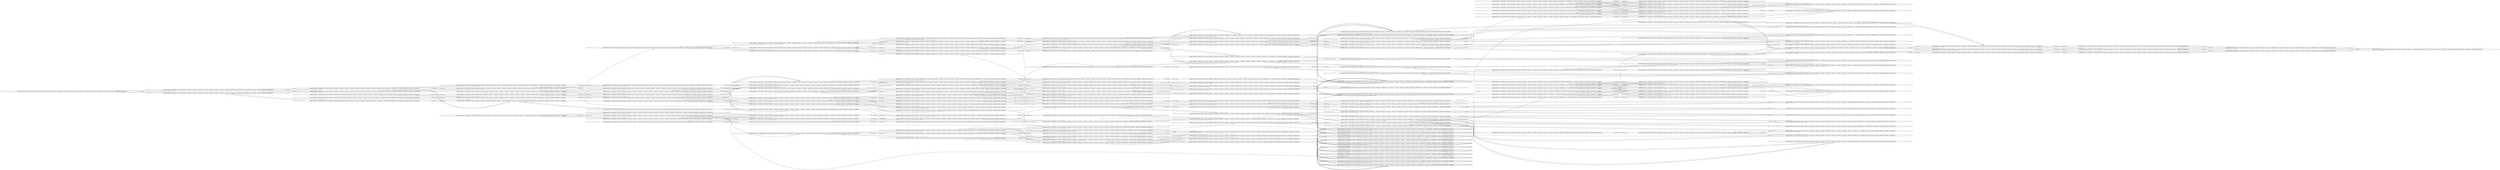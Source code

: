 digraph {
rankdir="LR"
s79[label="(instance index=67, state index=79, atoms={clear(pos2), clear(pos5), clear(pos10), clear(pos11), clear(pos0), clear(pos7), clear(pos14), clear(pos1), clear(pos13), clear(pos6), at(block01,pos9), at(block01,pos15), clear(pos8), clear(pos4), at(robot,pos3), clear(pos12)})"]
s52[label="(instance index=67, state index=52, atoms={clear(pos2), clear(pos5), clear(pos10), clear(pos11), clear(pos0), clear(pos14), clear(pos1), clear(pos13), clear(pos6), at(robot,pos7), at(block01,pos9), at(block01,pos15), clear(pos8), clear(pos4), clear(pos12), clear(pos3)})"]
s50[label="(instance index=67, state index=50, atoms={clear(pos5), clear(pos10), clear(pos11), clear(pos0), clear(pos7), clear(pos14), clear(pos1), clear(pos13), clear(pos6), at(block01,pos9), at(block01,pos15), at(robot,pos2), clear(pos8), clear(pos4), clear(pos12), clear(pos3)})"]
s82[label="(instance index=67, state index=82, atoms={clear(pos2), clear(pos5), clear(pos10), clear(pos0), clear(pos7), clear(pos14), clear(pos1), clear(pos13), at(robot,pos11), clear(pos6), at(block01,pos9), at(block01,pos15), clear(pos8), clear(pos4), clear(pos12), clear(pos3)})"]
s100[label="(instance index=67, state index=100, atoms={clear(pos2), at(block01,pos10), clear(pos5), clear(pos0), clear(pos7), clear(pos14), clear(pos1), clear(pos13), at(robot,pos11), clear(pos6), clear(pos9), at(block01,pos15), clear(pos8), clear(pos4), clear(pos12), clear(pos3)})"]
s28[label="(instance index=67, state index=28, atoms={clear(pos2), clear(pos5), clear(pos10), clear(pos11), clear(pos0), clear(pos7), clear(pos14), clear(pos1), clear(pos13), at(block01,pos9), at(block01,pos15), at(robot,pos6), clear(pos8), clear(pos4), clear(pos12), clear(pos3)})"]
s26[label="(instance index=67, state index=26, atoms={clear(pos2), clear(pos5), clear(pos10), clear(pos11), clear(pos0), clear(pos7), clear(pos14), clear(pos13), clear(pos6), at(block01,pos9), at(block01,pos15), at(robot,pos1), clear(pos8), clear(pos4), clear(pos12), clear(pos3)})"]
s98[label="(instance index=67, state index=98, atoms={clear(pos2), at(block01,pos10), clear(pos5), clear(pos11), clear(pos0), clear(pos7), clear(pos14), clear(pos1), clear(pos13), clear(pos6), clear(pos9), at(block01,pos15), clear(pos8), clear(pos4), at(robot,pos3), clear(pos12)})"]
s53[label="(instance index=67, state index=53, atoms={clear(pos2), clear(pos5), clear(pos11), clear(pos0), clear(pos7), clear(pos14), clear(pos1), clear(pos13), at(robot,pos10), clear(pos6), at(block01,pos9), at(block01,pos15), clear(pos8), clear(pos4), clear(pos12), clear(pos3)})"]
s47[label="(instance index=67, state index=47, atoms={clear(pos2), clear(pos10), clear(pos11), clear(pos0), clear(pos14), clear(pos1), clear(pos13), clear(pos6), at(robot,pos7), clear(pos9), at(block01,pos15), clear(pos8), clear(pos4), at(block01,pos5), clear(pos12), clear(pos3)})"]
s12[label="(instance index=67, state index=12, atoms={clear(pos2), clear(pos10), clear(pos11), clear(pos0), clear(pos7), clear(pos14), clear(pos1), clear(pos13), clear(pos6), at(block01,pos9), at(block01,pos15), clear(pos8), clear(pos4), clear(pos12), clear(pos3), at(robot,pos5)})"]
s49[label="(instance index=67, state index=49, atoms={clear(pos2), clear(pos5), clear(pos10), clear(pos11), clear(pos7), clear(pos14), clear(pos1), clear(pos13), clear(pos6), at(block01,pos9), at(block01,pos15), clear(pos8), clear(pos4), clear(pos12), at(robot,pos0), clear(pos3)})"]
s136[label="(instance index=67, state index=136, atoms={clear(pos2), at(block01,pos10), clear(pos5), clear(pos11), clear(pos7), clear(pos14), clear(pos1), clear(pos13), clear(pos6), clear(pos9), at(block01,pos15), clear(pos8), clear(pos4), clear(pos12), at(robot,pos0), clear(pos3)})"]
s66[label="(instance index=67, state index=66, atoms={clear(pos2), at(block01,pos10), clear(pos5), clear(pos11), clear(pos0), clear(pos14), clear(pos1), clear(pos13), clear(pos6), at(robot,pos7), clear(pos9), at(block01,pos15), clear(pos8), clear(pos4), clear(pos12), clear(pos3)})"]
s64[label="(instance index=67, state index=64, atoms={at(block01,pos10), clear(pos5), clear(pos11), clear(pos0), clear(pos7), clear(pos14), clear(pos1), clear(pos13), clear(pos6), clear(pos9), at(block01,pos15), at(robot,pos2), clear(pos8), clear(pos4), clear(pos12), clear(pos3)})"]
s31[label="(instance index=67, state index=31, atoms={clear(pos2), clear(pos10), clear(pos11), clear(pos0), clear(pos7), clear(pos1), clear(pos13), clear(pos6), clear(pos9), at(block01,pos15), clear(pos8), clear(pos4), at(block01,pos5), clear(pos12), at(robot,pos14), clear(pos3)})"]
s30[label="(instance index=67, state index=30, atoms={clear(pos2), clear(pos10), clear(pos0), clear(pos7), clear(pos14), clear(pos1), clear(pos13), at(robot,pos11), clear(pos6), clear(pos9), at(block01,pos15), clear(pos8), clear(pos4), at(block01,pos5), clear(pos12), clear(pos3)})"]
s25[label="(instance index=67, state index=25, atoms={clear(pos2), clear(pos10), clear(pos11), clear(pos0), clear(pos7), clear(pos14), clear(pos1), clear(pos13), clear(pos9), at(block01,pos15), at(robot,pos6), clear(pos8), clear(pos4), at(block01,pos5), clear(pos12), clear(pos3)})"]
s83[label="(instance index=67, state index=83, atoms={clear(pos2), clear(pos5), clear(pos10), clear(pos11), clear(pos0), clear(pos7), clear(pos1), clear(pos13), clear(pos6), at(block01,pos9), at(block01,pos15), clear(pos8), clear(pos4), clear(pos12), at(robot,pos14), clear(pos3)})"]
s24[label="(instance index=67, state index=24, atoms={clear(pos2), clear(pos10), clear(pos11), clear(pos0), clear(pos7), clear(pos14), clear(pos1), clear(pos13), clear(pos6), clear(pos9), at(block01,pos15), clear(pos8), clear(pos4), at(robot,pos3), at(block01,pos5), clear(pos12)})"]
s99[label="(instance index=67, state index=99, atoms={clear(pos2), at(block01,pos10), clear(pos5), clear(pos11), clear(pos0), clear(pos7), clear(pos14), clear(pos1), clear(pos13), clear(pos6), clear(pos9), at(robot,pos4), at(block01,pos15), clear(pos8), clear(pos12), clear(pos3)})"]
s80[label="(instance index=67, state index=80, atoms={clear(pos2), clear(pos5), clear(pos10), clear(pos11), clear(pos0), clear(pos7), clear(pos14), clear(pos1), clear(pos13), clear(pos6), at(block01,pos9), at(block01,pos15), at(robot,pos12), clear(pos8), clear(pos4), clear(pos3)})"]
s27[label="(instance index=67, state index=27, atoms={clear(pos2), clear(pos5), clear(pos10), clear(pos11), clear(pos0), clear(pos7), clear(pos14), clear(pos1), clear(pos13), clear(pos6), at(block01,pos9), at(robot,pos4), at(block01,pos15), clear(pos8), clear(pos12), clear(pos3)})"]
s97[label="(instance index=67, state index=97, atoms={clear(pos2), at(block01,pos10), clear(pos5), clear(pos11), clear(pos0), clear(pos7), clear(pos14), clear(pos13), clear(pos6), clear(pos9), at(block01,pos15), at(robot,pos1), clear(pos8), clear(pos4), clear(pos12), clear(pos3)})"]
s36[label="(instance index=67, state index=36, atoms={clear(pos2), at(block01,pos10), clear(pos5), clear(pos11), clear(pos0), clear(pos7), clear(pos14), clear(pos1), clear(pos13), clear(pos9), at(block01,pos15), at(robot,pos6), clear(pos8), clear(pos4), clear(pos12), clear(pos3)})"]
s84[label="(instance index=67, state index=84, atoms={clear(pos2), clear(pos5), clear(pos10), clear(pos11), clear(pos0), clear(pos7), clear(pos14), clear(pos1), clear(pos13), clear(pos6), at(block01,pos15), clear(pos4), at(robot,pos9), clear(pos12), at(block01,pos8), clear(pos3)})"]
s29[label="(instance index=67, state index=29, atoms={clear(pos2), clear(pos5), clear(pos10), at(block01,pos13), clear(pos11), clear(pos0), clear(pos7), clear(pos14), clear(pos1), clear(pos6), at(block01,pos15), clear(pos8), clear(pos4), at(robot,pos9), clear(pos12), clear(pos3)})"]
s14[label="(instance index=67, state index=14, atoms={clear(pos2), clear(pos10), clear(pos11), clear(pos0), clear(pos7), clear(pos14), clear(pos1), clear(pos6), clear(pos9), at(robot,pos13), at(block01,pos15), clear(pos8), clear(pos4), at(block01,pos5), clear(pos12), clear(pos3)})"]
s65[label="(instance index=67, state index=65, atoms={clear(pos2), at(block01,pos10), clear(pos11), clear(pos0), clear(pos7), clear(pos14), clear(pos1), clear(pos13), clear(pos6), clear(pos9), at(block01,pos15), clear(pos8), clear(pos4), clear(pos12), clear(pos3), at(robot,pos5)})"]
s121[label="(instance index=67, state index=121, atoms={clear(pos2), at(block01,pos10), clear(pos5), clear(pos11), clear(pos0), clear(pos7), clear(pos14), clear(pos1), clear(pos13), clear(pos6), clear(pos9), at(block01,pos15), at(robot,pos8), clear(pos4), clear(pos12), clear(pos3)})"]
s120[label="(instance index=67, state index=120, atoms={clear(pos2), clear(pos5), clear(pos10), clear(pos11), clear(pos0), clear(pos7), clear(pos14), clear(pos1), clear(pos6), at(block01,pos9), at(robot,pos13), at(block01,pos15), clear(pos8), clear(pos4), clear(pos12), clear(pos3)})"]
s51[label="(instance index=67, state index=51, atoms={clear(pos2), clear(pos5), clear(pos10), clear(pos11), clear(pos0), clear(pos7), clear(pos14), clear(pos1), clear(pos13), clear(pos6), at(block01,pos9), at(block01,pos15), at(robot,pos8), clear(pos4), clear(pos12), clear(pos3)})"]
s11[label="(instance index=67, state index=11, atoms={clear(pos10), clear(pos11), clear(pos0), clear(pos7), clear(pos14), clear(pos1), clear(pos13), clear(pos6), clear(pos9), at(block01,pos15), at(robot,pos2), clear(pos8), clear(pos4), at(block01,pos5), clear(pos12), clear(pos3)})"]
s13[label="(instance index=67, state index=13, atoms={clear(pos2), clear(pos11), clear(pos0), clear(pos7), clear(pos14), clear(pos1), clear(pos13), at(robot,pos10), clear(pos6), clear(pos9), at(block01,pos15), clear(pos8), clear(pos4), at(block01,pos5), clear(pos12), clear(pos3)})"]
s48[label="(instance index=67, state index=48, atoms={clear(pos2), clear(pos10), clear(pos11), clear(pos0), clear(pos7), clear(pos14), clear(pos1), clear(pos13), clear(pos6), clear(pos9), at(block01,pos15), at(block01,pos4), clear(pos8), clear(pos12), clear(pos3), at(robot,pos5)})"]
s67[label="(instance index=67, state index=67, atoms={clear(pos2), clear(pos5), clear(pos11), clear(pos0), at(block01,pos14), clear(pos7), clear(pos1), clear(pos13), at(robot,pos10), clear(pos6), clear(pos9), at(block01,pos15), clear(pos8), clear(pos4), clear(pos12), clear(pos3)})"]
s126[label="(instance index=67, state index=126, atoms={clear(pos2), clear(pos5), clear(pos10), clear(pos11), clear(pos0), clear(pos7), clear(pos14), clear(pos1), clear(pos6), clear(pos9), at(robot,pos13), at(block01,pos15), clear(pos4), clear(pos12), at(block01,pos8), clear(pos3)})"]
s125[label="(instance index=67, state index=125, atoms={clear(pos2), clear(pos5), clear(pos11), clear(pos0), clear(pos7), clear(pos14), clear(pos1), clear(pos13), at(robot,pos10), clear(pos6), clear(pos9), at(block01,pos15), clear(pos4), clear(pos12), at(block01,pos8), clear(pos3)})"]
s124[label="(instance index=67, state index=124, atoms={clear(pos2), clear(pos10), clear(pos11), clear(pos0), clear(pos7), clear(pos14), clear(pos1), clear(pos13), clear(pos6), clear(pos9), at(block01,pos15), clear(pos4), clear(pos12), at(block01,pos8), clear(pos3), at(robot,pos5)})"]
s55[label="(instance index=67, state index=55, atoms={clear(pos2), clear(pos5), clear(pos10), at(block01,pos13), clear(pos11), clear(pos0), clear(pos7), clear(pos14), clear(pos1), clear(pos6), clear(pos9), at(block01,pos15), at(robot,pos8), clear(pos4), clear(pos12), clear(pos3)})"]
s54[label="(instance index=67, state index=54, atoms={clear(pos2), clear(pos10), at(block01,pos13), clear(pos11), clear(pos0), clear(pos7), clear(pos14), clear(pos1), clear(pos6), clear(pos9), at(block01,pos15), clear(pos8), clear(pos4), clear(pos12), clear(pos3), at(robot,pos5)})"]
s56[label="(instance index=67, state index=56, atoms={clear(pos2), clear(pos5), at(block01,pos13), clear(pos11), clear(pos0), clear(pos7), clear(pos14), clear(pos1), at(robot,pos10), clear(pos6), clear(pos9), at(block01,pos15), clear(pos8), clear(pos4), clear(pos12), clear(pos3)})"]
s153[label="(instance index=67, state index=153, atoms={clear(pos2), at(block01,pos10), clear(pos5), clear(pos11), clear(pos0), clear(pos7), clear(pos14), clear(pos1), clear(pos13), clear(pos6), clear(pos9), at(block01,pos15), at(robot,pos12), clear(pos8), clear(pos4), clear(pos3)})"]
s6[label="(instance index=67, state index=6, atoms={clear(pos2), clear(pos10), clear(pos11), clear(pos0), clear(pos7), clear(pos14), clear(pos1), clear(pos13), clear(pos6), clear(pos9), at(block01,pos15), at(robot,pos12), clear(pos8), clear(pos4), at(block01,pos5), clear(pos3)})"]
s5[label="(instance index=67, state index=5, atoms={clear(pos2), clear(pos10), clear(pos11), clear(pos0), clear(pos7), clear(pos14), clear(pos1), clear(pos13), clear(pos6), at(block01,pos15), clear(pos8), clear(pos4), at(block01,pos5), at(robot,pos9), clear(pos12), clear(pos3)})"]
s81[label="(instance index=67, state index=81, atoms={clear(pos2), at(block01,pos10), clear(pos5), clear(pos11), clear(pos0), clear(pos7), clear(pos14), clear(pos1), clear(pos13), clear(pos6), at(block01,pos15), clear(pos8), clear(pos4), at(robot,pos9), clear(pos12), clear(pos3)})"]
s4[label="(instance index=67, state index=4, atoms={clear(pos2), clear(pos10), clear(pos11), clear(pos0), clear(pos7), clear(pos14), clear(pos13), clear(pos6), clear(pos9), at(block01,pos15), at(robot,pos1), clear(pos8), clear(pos4), at(block01,pos5), clear(pos12), clear(pos3)})"]
s78[label="(instance index=67, state index=78, atoms={clear(pos2), clear(pos5), clear(pos10), clear(pos11), clear(pos0), clear(pos7), clear(pos14), clear(pos1), clear(pos13), clear(pos6), at(block01,pos15), at(block01,pos4), clear(pos8), at(robot,pos9), clear(pos12), clear(pos3)})"]
s77[label="(instance index=67, state index=77, atoms={clear(pos2), clear(pos5), clear(pos10), clear(pos11), clear(pos0), clear(pos7), clear(pos14), clear(pos1), clear(pos13), clear(pos9), at(block01,pos15), at(robot,pos6), at(block01,pos4), clear(pos8), clear(pos12), clear(pos3)})"]
s76[label="(instance index=67, state index=76, atoms={clear(pos2), clear(pos5), clear(pos10), clear(pos11), clear(pos0), clear(pos7), clear(pos14), clear(pos13), clear(pos6), clear(pos9), at(block01,pos15), at(robot,pos1), at(block01,pos4), clear(pos8), clear(pos12), clear(pos3)})"]
s103[label="(instance index=67, state index=103, atoms={clear(pos2), clear(pos5), clear(pos10), clear(pos0), at(block01,pos14), clear(pos7), clear(pos1), clear(pos13), at(robot,pos11), clear(pos6), clear(pos9), at(block01,pos15), clear(pos8), clear(pos4), clear(pos12), clear(pos3)})"]
s102[label="(instance index=67, state index=102, atoms={clear(pos2), clear(pos5), clear(pos10), clear(pos11), clear(pos0), at(block01,pos14), clear(pos7), clear(pos1), clear(pos13), clear(pos6), at(block01,pos15), clear(pos8), clear(pos4), at(robot,pos9), clear(pos12), clear(pos3)})"]
s101[label="(instance index=67, state index=101, atoms={clear(pos2), clear(pos5), clear(pos10), clear(pos11), clear(pos0), at(block01,pos14), clear(pos7), clear(pos1), clear(pos13), clear(pos9), at(block01,pos15), at(robot,pos6), clear(pos8), clear(pos4), clear(pos12), clear(pos3)})"]
s161[label="(instance index=67, state index=161, atoms={clear(pos2), clear(pos5), clear(pos10), clear(pos11), clear(pos0), clear(pos7), clear(pos14), clear(pos1), clear(pos13), clear(pos6), clear(pos9), at(block01,pos15), at(robot,pos12), clear(pos4), at(block01,pos8), clear(pos3)})"]
s160[label="(instance index=67, state index=160, atoms={clear(pos2), clear(pos5), clear(pos10), clear(pos11), clear(pos0), clear(pos7), clear(pos1), clear(pos13), clear(pos6), clear(pos9), at(block01,pos15), clear(pos4), clear(pos12), at(robot,pos14), at(block01,pos8), clear(pos3)})"]
s158[label="(instance index=67, state index=158, atoms={clear(pos2), clear(pos5), clear(pos10), clear(pos11), clear(pos0), clear(pos7), clear(pos14), clear(pos1), clear(pos13), clear(pos9), at(block01,pos15), at(robot,pos6), clear(pos4), clear(pos12), at(block01,pos8), clear(pos3)})"]
s159[label="(instance index=67, state index=159, atoms={clear(pos2), clear(pos5), clear(pos10), clear(pos0), clear(pos7), clear(pos14), clear(pos1), clear(pos13), at(robot,pos11), clear(pos6), clear(pos9), at(block01,pos15), clear(pos4), clear(pos12), at(block01,pos8), clear(pos3)})"]
s157[label="(instance index=67, state index=157, atoms={clear(pos2), clear(pos5), clear(pos10), clear(pos11), clear(pos0), clear(pos7), clear(pos14), clear(pos13), clear(pos6), clear(pos9), at(block01,pos15), at(robot,pos1), clear(pos4), clear(pos12), at(block01,pos8), clear(pos3)})"]
s147[label="(instance index=67, state index=147, atoms={clear(pos2), clear(pos5), clear(pos10), clear(pos11), clear(pos0), clear(pos7), clear(pos14), clear(pos1), clear(pos13), clear(pos6), clear(pos9), at(robot,pos4), at(block01,pos15), clear(pos12), at(block01,pos8), clear(pos3)})"]
s86[label="(instance index=67, state index=86, atoms={clear(pos2), clear(pos5), clear(pos10), at(block01,pos13), clear(pos11), clear(pos0), clear(pos7), clear(pos14), clear(pos1), clear(pos6), clear(pos9), at(robot,pos4), at(block01,pos15), clear(pos8), clear(pos12), clear(pos3)})"]
s88[label="(instance index=67, state index=88, atoms={clear(pos2), clear(pos5), clear(pos10), at(block01,pos13), clear(pos11), clear(pos0), clear(pos7), clear(pos14), clear(pos1), clear(pos6), clear(pos9), at(block01,pos15), at(robot,pos12), clear(pos8), clear(pos4), clear(pos3)})"]
s87[label="(instance index=67, state index=87, atoms={clear(pos2), clear(pos5), clear(pos10), at(block01,pos13), clear(pos11), clear(pos0), clear(pos7), clear(pos14), clear(pos1), clear(pos9), at(block01,pos15), at(robot,pos6), clear(pos8), clear(pos4), clear(pos12), clear(pos3)})"]
s85[label="(instance index=67, state index=85, atoms={clear(pos2), clear(pos5), clear(pos10), at(block01,pos13), clear(pos11), clear(pos0), clear(pos7), clear(pos14), clear(pos6), clear(pos9), at(block01,pos15), at(robot,pos1), clear(pos8), clear(pos4), clear(pos12), clear(pos3)})"]
s90[label="(instance index=67, state index=90, atoms={clear(pos2), clear(pos5), clear(pos10), at(block01,pos13), clear(pos11), clear(pos0), clear(pos7), clear(pos1), clear(pos6), clear(pos9), at(block01,pos15), clear(pos8), clear(pos4), clear(pos12), at(robot,pos14), clear(pos3)})"]
s89[label="(instance index=67, state index=89, atoms={clear(pos2), clear(pos5), clear(pos10), at(block01,pos13), clear(pos0), clear(pos7), clear(pos14), clear(pos1), at(robot,pos11), clear(pos6), clear(pos9), at(block01,pos15), clear(pos8), clear(pos4), clear(pos12), clear(pos3)})"]
s1[label="(instance index=67, state index=1, atoms={clear(pos2), clear(pos10), clear(pos11), clear(pos7), clear(pos14), clear(pos1), clear(pos13), clear(pos6), clear(pos9), at(block01,pos15), clear(pos8), clear(pos4), at(block01,pos5), clear(pos12), at(robot,pos0), clear(pos3)})"]
s2[label="(instance index=67, state index=2, atoms={clear(pos2), clear(pos10), clear(pos11), clear(pos0), clear(pos7), clear(pos14), clear(pos1), clear(pos13), clear(pos6), clear(pos9), at(block01,pos15), at(robot,pos8), clear(pos4), at(block01,pos5), clear(pos12), clear(pos3)})"]
s122[label="(instance index=67, state index=122, atoms={clear(pos2), at(block01,pos10), clear(pos5), clear(pos11), clear(pos0), clear(pos7), clear(pos14), clear(pos1), clear(pos6), clear(pos9), at(robot,pos13), at(block01,pos15), clear(pos8), clear(pos4), clear(pos12), clear(pos3)})"]
s15[label="(instance index=67, state index=15, atoms={clear(pos2), clear(pos10), clear(pos11), clear(pos0), clear(pos7), clear(pos14), clear(pos13), clear(pos6), clear(pos9), at(block01,pos15), clear(pos8), clear(pos4), at(block01,pos1), clear(pos12), clear(pos3), at(robot,pos5)})"]
s123[label="(instance index=67, state index=123, atoms={clear(pos2), clear(pos5), clear(pos0), clear(pos7), clear(pos14), clear(pos1), clear(pos13), at(block01,pos11), at(robot,pos10), clear(pos6), clear(pos9), at(block01,pos15), clear(pos8), clear(pos4), clear(pos12), clear(pos3)})"]
s119[label="(instance index=67, state index=119, atoms={clear(pos2), clear(pos5), clear(pos10), clear(pos11), clear(pos0), clear(pos7), clear(pos14), clear(pos1), clear(pos6), clear(pos9), at(robot,pos13), at(block01,pos15), at(block01,pos4), clear(pos8), clear(pos12), clear(pos3)})"]
s117[label="(instance index=67, state index=117, atoms={clear(pos2), clear(pos5), clear(pos11), clear(pos0), clear(pos7), clear(pos14), clear(pos1), clear(pos13), at(robot,pos10), clear(pos6), clear(pos9), at(block01,pos15), at(block01,pos4), clear(pos8), clear(pos12), clear(pos3)})"]
s118[label="(instance index=67, state index=118, atoms={clear(pos2), clear(pos5), clear(pos10), clear(pos11), clear(pos0), clear(pos7), clear(pos14), clear(pos1), clear(pos13), clear(pos6), clear(pos9), at(block01,pos15), at(robot,pos8), at(block01,pos4), clear(pos12), clear(pos3)})"]
s116[label="(instance index=67, state index=116, atoms={clear(pos2), clear(pos5), clear(pos10), clear(pos11), clear(pos0), clear(pos14), clear(pos1), clear(pos13), clear(pos6), at(robot,pos7), clear(pos9), at(block01,pos15), at(block01,pos4), clear(pos8), clear(pos12), clear(pos3)})"]
s115[label="(instance index=67, state index=115, atoms={clear(pos5), clear(pos10), clear(pos11), clear(pos0), clear(pos7), clear(pos14), clear(pos1), clear(pos13), clear(pos6), clear(pos9), at(block01,pos15), at(robot,pos2), at(block01,pos4), clear(pos8), clear(pos12), clear(pos3)})"]
s114[label="(instance index=67, state index=114, atoms={clear(pos2), clear(pos5), clear(pos10), clear(pos11), clear(pos7), clear(pos14), clear(pos1), clear(pos13), clear(pos6), clear(pos9), at(block01,pos15), at(block01,pos4), clear(pos8), clear(pos12), at(robot,pos0), clear(pos3)})"]
s139[label="(instance index=67, state index=139, atoms={clear(pos2), clear(pos5), clear(pos10), clear(pos11), clear(pos0), at(block01,pos14), clear(pos1), clear(pos13), clear(pos6), at(robot,pos7), clear(pos9), at(block01,pos15), clear(pos8), clear(pos4), clear(pos12), clear(pos3)})"]
s130[label="(instance index=67, state index=130, atoms={clear(pos2), clear(pos5), clear(pos10), clear(pos11), clear(pos0), at(block01,pos14), clear(pos7), clear(pos1), clear(pos6), clear(pos9), at(robot,pos13), at(block01,pos15), clear(pos8), clear(pos4), clear(pos12), clear(pos3)})"]
s140[label="(instance index=67, state index=140, atoms={clear(pos2), clear(pos5), clear(pos10), clear(pos11), clear(pos0), at(block01,pos14), clear(pos7), clear(pos1), clear(pos13), clear(pos6), clear(pos9), at(block01,pos15), at(robot,pos8), clear(pos4), clear(pos12), clear(pos3)})"]
s138[label="(instance index=67, state index=138, atoms={clear(pos2), clear(pos10), clear(pos11), clear(pos0), at(block01,pos14), clear(pos7), clear(pos1), clear(pos13), clear(pos6), clear(pos9), at(block01,pos15), clear(pos8), clear(pos4), clear(pos12), clear(pos3), at(robot,pos5)})"]
s137[label="(instance index=67, state index=137, atoms={clear(pos5), clear(pos10), clear(pos11), clear(pos0), at(block01,pos14), clear(pos7), clear(pos1), clear(pos13), clear(pos6), clear(pos9), at(block01,pos15), at(robot,pos2), clear(pos8), clear(pos4), clear(pos12), clear(pos3)})"]
s185[label="(instance index=67, state index=185, atoms={clear(pos2), clear(pos5), clear(pos10), clear(pos11), clear(pos0), clear(pos14), clear(pos1), clear(pos13), clear(pos6), at(robot,pos7), clear(pos9), at(block01,pos15), clear(pos4), clear(pos12), at(block01,pos8), clear(pos3)})"]
s184[label="(instance index=67, state index=184, atoms={clear(pos5), clear(pos10), clear(pos11), clear(pos0), clear(pos7), clear(pos14), clear(pos1), clear(pos13), clear(pos6), clear(pos9), at(block01,pos15), at(robot,pos2), clear(pos4), clear(pos12), at(block01,pos8), clear(pos3)})"]
s179[label="(instance index=67, state index=179, atoms={clear(pos2), clear(pos5), clear(pos10), clear(pos11), clear(pos7), clear(pos14), clear(pos1), clear(pos13), clear(pos6), clear(pos9), at(block01,pos15), clear(pos4), clear(pos12), at(block01,pos8), at(robot,pos0), clear(pos3)})"]
s180[label="(instance index=67, state index=180, atoms={clear(pos2), clear(pos5), clear(pos10), clear(pos11), clear(pos0), clear(pos7), clear(pos14), clear(pos1), clear(pos13), clear(pos6), clear(pos9), at(block01,pos15), at(robot,pos8), at(block01,pos12), clear(pos4), clear(pos3)})"]
s127[label="(instance index=67, state index=127, atoms={clear(pos2), clear(pos5), clear(pos10), at(block01,pos13), clear(pos11), clear(pos7), clear(pos14), clear(pos1), clear(pos6), clear(pos9), at(block01,pos15), clear(pos8), clear(pos4), clear(pos12), at(robot,pos0), clear(pos3)})"]
s129[label="(instance index=67, state index=129, atoms={clear(pos2), clear(pos5), clear(pos10), at(block01,pos13), clear(pos11), clear(pos0), clear(pos14), clear(pos1), clear(pos6), at(robot,pos7), clear(pos9), at(block01,pos15), clear(pos8), clear(pos4), clear(pos12), clear(pos3)})"]
s128[label="(instance index=67, state index=128, atoms={clear(pos5), clear(pos10), at(block01,pos13), clear(pos11), clear(pos0), clear(pos7), clear(pos14), clear(pos1), clear(pos6), clear(pos9), at(block01,pos15), at(robot,pos2), clear(pos8), clear(pos4), clear(pos12), clear(pos3)})"]
s131[label="(instance index=67, state index=131, atoms={clear(pos2), clear(pos5), clear(pos10), clear(pos11), clear(pos0), clear(pos7), clear(pos14), clear(pos1), clear(pos6), clear(pos9), at(robot,pos13), at(block01,pos15), at(block01,pos12), clear(pos8), clear(pos4), clear(pos3)})"]
s154[label="(instance index=67, state index=154, atoms={clear(pos2), at(block01,pos10), clear(pos5), clear(pos11), clear(pos0), clear(pos7), clear(pos1), clear(pos13), clear(pos6), clear(pos9), at(block01,pos15), clear(pos8), clear(pos4), clear(pos12), at(robot,pos14), clear(pos3)})"]
s0[label="(instance index=67, state index=0, atoms={clear(pos2), clear(pos10), clear(pos11), clear(pos0), clear(pos7), clear(pos14), clear(pos1), clear(pos13), clear(pos6), clear(pos9), at(robot,pos4), at(block01,pos15), clear(pos8), at(block01,pos5), clear(pos12), clear(pos3)})"]
s34[label="(instance index=67, state index=34, atoms={clear(pos2), clear(pos5), clear(pos10), clear(pos11), clear(pos0), clear(pos7), clear(pos14), clear(pos13), clear(pos6), at(block01,pos15), clear(pos8), clear(pos4), at(block01,pos1), at(robot,pos9), clear(pos12), clear(pos3)})"]
s33[label="(instance index=67, state index=33, atoms={clear(pos2), clear(pos5), clear(pos10), clear(pos11), clear(pos0), clear(pos7), clear(pos14), clear(pos13), clear(pos9), at(block01,pos15), at(robot,pos6), clear(pos8), clear(pos4), at(block01,pos1), clear(pos12), clear(pos3)})"]
s32[label="(instance index=67, state index=32, atoms={clear(pos2), clear(pos5), clear(pos10), clear(pos11), clear(pos0), clear(pos7), clear(pos14), clear(pos13), clear(pos6), clear(pos9), at(robot,pos4), at(block01,pos15), clear(pos8), at(block01,pos1), clear(pos12), clear(pos3)})"]
s156[label="(instance index=67, state index=156, atoms={clear(pos2), clear(pos5), clear(pos10), clear(pos0), clear(pos7), clear(pos1), clear(pos13), at(block01,pos11), clear(pos6), clear(pos9), at(block01,pos15), clear(pos8), clear(pos4), clear(pos12), at(robot,pos14), clear(pos3)})"]
s110[label="(instance index=67, state index=110, atoms={clear(pos2), clear(pos5), clear(pos10), clear(pos0), clear(pos7), clear(pos14), clear(pos1), clear(pos13), at(block01,pos11), clear(pos9), at(block01,pos15), at(robot,pos6), clear(pos8), clear(pos4), clear(pos12), clear(pos3)})"]
s155[label="(instance index=67, state index=155, atoms={clear(pos2), clear(pos5), clear(pos10), clear(pos0), clear(pos7), clear(pos14), clear(pos1), clear(pos13), at(block01,pos11), clear(pos6), at(block01,pos15), clear(pos8), clear(pos4), at(robot,pos9), clear(pos12), clear(pos3)})"]
s151[label="(instance index=67, state index=151, atoms={clear(pos2), clear(pos5), clear(pos10), clear(pos11), clear(pos0), clear(pos7), clear(pos14), clear(pos1), clear(pos13), clear(pos6), clear(pos9), at(block01,pos15), at(robot,pos12), at(block01,pos4), clear(pos8), clear(pos3)})"]
s150[label="(instance index=67, state index=150, atoms={clear(pos2), clear(pos5), clear(pos10), clear(pos11), clear(pos0), clear(pos7), clear(pos1), clear(pos13), clear(pos6), clear(pos9), at(block01,pos15), at(block01,pos4), clear(pos8), clear(pos12), at(robot,pos14), clear(pos3)})"]
s149[label="(instance index=67, state index=149, atoms={clear(pos2), clear(pos5), clear(pos10), clear(pos0), clear(pos7), clear(pos14), clear(pos1), clear(pos13), at(robot,pos11), clear(pos6), clear(pos9), at(block01,pos15), at(block01,pos4), clear(pos8), clear(pos12), clear(pos3)})"]
s152[label="(instance index=67, state index=152, atoms={clear(pos2), clear(pos5), clear(pos10), clear(pos11), clear(pos7), clear(pos14), clear(pos1), clear(pos13), clear(pos6), clear(pos9), at(robot,pos4), at(block01,pos15), at(block01,pos0), clear(pos8), clear(pos12), clear(pos3)})"]
s148[label="(instance index=67, state index=148, atoms={clear(pos2), clear(pos5), clear(pos10), clear(pos11), clear(pos0), clear(pos7), clear(pos14), clear(pos1), clear(pos13), clear(pos6), clear(pos9), at(block01,pos15), at(block01,pos4), clear(pos8), at(robot,pos3), clear(pos12)})"]
s171[label="(instance index=67, state index=171, atoms={clear(pos2), clear(pos5), clear(pos10), clear(pos11), clear(pos0), at(block01,pos14), clear(pos7), clear(pos1), clear(pos13), clear(pos6), clear(pos9), at(block01,pos15), clear(pos8), clear(pos4), at(robot,pos3), clear(pos12)})"]
s163[label="(instance index=67, state index=163, atoms={clear(pos2), clear(pos5), clear(pos10), clear(pos11), clear(pos0), at(block01,pos14), clear(pos7), clear(pos1), clear(pos13), clear(pos6), clear(pos9), at(block01,pos15), at(robot,pos12), clear(pos8), clear(pos4), clear(pos3)})"]
s172[label="(instance index=67, state index=172, atoms={clear(pos2), clear(pos5), clear(pos10), clear(pos11), clear(pos0), at(block01,pos14), clear(pos7), clear(pos1), clear(pos13), clear(pos6), clear(pos9), at(robot,pos4), at(block01,pos15), clear(pos8), clear(pos12), clear(pos3)})"]
s170[label="(instance index=67, state index=170, atoms={clear(pos2), clear(pos5), clear(pos10), clear(pos11), clear(pos0), at(block01,pos14), clear(pos7), clear(pos13), clear(pos6), clear(pos9), at(block01,pos15), at(robot,pos1), clear(pos8), clear(pos4), clear(pos12), clear(pos3)})"]
s199[label="(instance index=67, state index=199, atoms={clear(pos2), clear(pos5), clear(pos10), clear(pos11), clear(pos0), clear(pos7), clear(pos14), clear(pos1), clear(pos13), clear(pos6), clear(pos9), at(block01,pos15), clear(pos4), at(robot,pos3), clear(pos12), at(block01,pos8)})"]
s196[label="(instance index=67, state index=196, atoms={clear(pos2), clear(pos5), clear(pos10), clear(pos11), clear(pos0), clear(pos7), clear(pos14), clear(pos1), clear(pos13), clear(pos6), clear(pos9), at(robot,pos4), at(block01,pos15), at(block01,pos12), clear(pos8), clear(pos3)})"]
s164[label="(instance index=67, state index=164, atoms={clear(pos2), clear(pos5), clear(pos10), clear(pos11), clear(pos0), clear(pos7), clear(pos14), clear(pos1), clear(pos13), clear(pos6), at(block01,pos15), at(block01,pos12), clear(pos8), clear(pos4), at(robot,pos9), clear(pos3)})"]
s162[label="(instance index=67, state index=162, atoms={clear(pos2), clear(pos5), clear(pos10), at(block01,pos13), clear(pos11), clear(pos0), clear(pos7), clear(pos14), clear(pos1), clear(pos6), clear(pos9), at(block01,pos15), clear(pos8), clear(pos4), at(robot,pos3), clear(pos12)})"]
s165[label="(instance index=67, state index=165, atoms={clear(pos2), clear(pos5), clear(pos10), clear(pos11), clear(pos0), clear(pos7), clear(pos1), clear(pos13), clear(pos6), clear(pos9), at(block01,pos15), at(block01,pos12), clear(pos8), clear(pos4), at(robot,pos14), clear(pos3)})"]
s18[peripheries=2,label="(instance index=67, state index=18, atoms={at(block01,pos6), clear(pos2), clear(pos5), clear(pos10), clear(pos11), clear(pos0), clear(pos7), clear(pos14), clear(pos1), clear(pos13), clear(pos9), at(block01,pos15), at(robot,pos8), at-goal(block01), clear(pos4), clear(pos12), clear(pos3)})"]
s38[peripheries=2,label="(instance index=67, state index=38, atoms={at(block01,pos6), clear(pos2), clear(pos5), clear(pos10), clear(pos0), clear(pos7), clear(pos14), clear(pos1), clear(pos13), at(robot,pos11), clear(pos9), at(block01,pos15), at-goal(block01), clear(pos8), clear(pos4), clear(pos12), clear(pos3)})"]
s9[peripheries=2,label="(instance index=67, state index=9, atoms={at(block01,pos6), clear(pos2), clear(pos5), clear(pos10), clear(pos11), clear(pos0), clear(pos7), clear(pos14), clear(pos1), clear(pos13), at(block01,pos15), at-goal(block01), clear(pos8), clear(pos4), at(robot,pos9), clear(pos12), clear(pos3)})"]
s20[peripheries=2,label="(instance index=67, state index=20, atoms={at(block01,pos6), clear(pos2), clear(pos5), clear(pos10), clear(pos11), clear(pos0), clear(pos7), clear(pos14), clear(pos1), clear(pos9), at(robot,pos13), at(block01,pos15), at-goal(block01), clear(pos8), clear(pos4), clear(pos12), clear(pos3)})"]
s7[peripheries=2,label="(instance index=67, state index=7, atoms={at(block01,pos6), clear(pos2), clear(pos5), clear(pos10), clear(pos11), clear(pos0), clear(pos7), clear(pos14), clear(pos13), clear(pos9), at(block01,pos15), at(robot,pos1), at-goal(block01), clear(pos8), clear(pos4), clear(pos12), clear(pos3)})"]
s8[peripheries=2,label="(instance index=67, state index=8, atoms={at(block01,pos6), clear(pos2), clear(pos5), clear(pos10), clear(pos11), clear(pos0), clear(pos7), clear(pos14), clear(pos1), clear(pos13), clear(pos9), at(robot,pos4), at(block01,pos15), at-goal(block01), clear(pos8), clear(pos12), clear(pos3)})"]
s37[peripheries=2,label="(instance index=67, state index=37, atoms={at(block01,pos6), clear(pos2), clear(pos5), clear(pos10), clear(pos11), clear(pos0), clear(pos7), clear(pos14), clear(pos1), clear(pos13), clear(pos9), at(block01,pos15), at(robot,pos12), at-goal(block01), clear(pos8), clear(pos4), clear(pos3)})"]
s35[peripheries=2,label="(instance index=67, state index=35, atoms={at(block01,pos6), clear(pos2), clear(pos5), clear(pos10), clear(pos11), clear(pos0), clear(pos7), clear(pos14), clear(pos1), clear(pos13), clear(pos9), at(block01,pos15), at-goal(block01), clear(pos8), clear(pos4), at(robot,pos3), clear(pos12)})"]
s39[peripheries=2,label="(instance index=67, state index=39, atoms={at(block01,pos6), clear(pos2), clear(pos5), clear(pos10), clear(pos11), clear(pos0), clear(pos7), clear(pos1), clear(pos13), clear(pos9), at(block01,pos15), at-goal(block01), clear(pos8), clear(pos4), clear(pos12), at(robot,pos14), clear(pos3)})"]
s16[peripheries=2,label="(instance index=67, state index=16, atoms={at(block01,pos6), clear(pos2), clear(pos5), clear(pos10), clear(pos11), clear(pos7), clear(pos14), clear(pos1), clear(pos13), clear(pos9), at(block01,pos15), at-goal(block01), clear(pos8), clear(pos4), clear(pos12), at(robot,pos0), clear(pos3)})"]
s17[peripheries=2,label="(instance index=67, state index=17, atoms={at(block01,pos6), clear(pos5), clear(pos10), clear(pos11), clear(pos0), clear(pos7), clear(pos14), clear(pos1), clear(pos13), clear(pos9), at(block01,pos15), at(robot,pos2), at-goal(block01), clear(pos8), clear(pos4), clear(pos12), clear(pos3)})"]
s19[peripheries=2,label="(instance index=67, state index=19, atoms={at(block01,pos6), clear(pos2), clear(pos5), clear(pos11), clear(pos0), clear(pos7), clear(pos14), clear(pos1), clear(pos13), at(robot,pos10), clear(pos9), at(block01,pos15), at-goal(block01), clear(pos8), clear(pos4), clear(pos12), clear(pos3)})"]
s3[peripheries=2,label="(instance index=67, state index=3, atoms={at(block01,pos6), clear(pos2), clear(pos10), clear(pos11), clear(pos0), clear(pos7), clear(pos14), clear(pos1), clear(pos13), clear(pos9), at(block01,pos15), at-goal(block01), clear(pos8), clear(pos4), clear(pos12), clear(pos3), at(robot,pos5)})"]
s63[peripheries=2,label="(instance index=67, state index=63, atoms={at(block01,pos6), clear(pos2), clear(pos5), clear(pos10), clear(pos11), clear(pos0), clear(pos14), clear(pos1), clear(pos13), at(robot,pos7), clear(pos9), at(block01,pos15), at-goal(block01), clear(pos8), clear(pos4), clear(pos12), clear(pos3)})"]
s62[label="(instance index=67, state index=62, atoms={clear(pos2), clear(pos5), clear(pos10), clear(pos11), clear(pos0), clear(pos7), clear(pos14), clear(pos6), clear(pos9), at(robot,pos13), at(block01,pos15), clear(pos8), clear(pos4), at(block01,pos1), clear(pos12), clear(pos3)})"]
s61[label="(instance index=67, state index=61, atoms={clear(pos2), clear(pos5), clear(pos11), clear(pos0), clear(pos7), clear(pos14), clear(pos13), at(robot,pos10), clear(pos6), clear(pos9), at(block01,pos15), clear(pos8), clear(pos4), at(block01,pos1), clear(pos12), clear(pos3)})"]
s58[label="(instance index=67, state index=58, atoms={clear(pos2), clear(pos5), clear(pos10), clear(pos11), clear(pos0), clear(pos7), clear(pos14), clear(pos13), clear(pos6), clear(pos9), at(block01,pos15), at(robot,pos8), clear(pos4), at(block01,pos1), clear(pos12), clear(pos3)})"]
s60[label="(instance index=67, state index=60, atoms={clear(pos2), clear(pos5), clear(pos10), clear(pos11), clear(pos0), clear(pos14), clear(pos13), clear(pos6), at(robot,pos7), clear(pos9), at(block01,pos15), clear(pos8), clear(pos4), at(block01,pos1), clear(pos12), clear(pos3)})"]
s59[label="(instance index=67, state index=59, atoms={clear(pos5), clear(pos10), clear(pos11), clear(pos0), clear(pos7), clear(pos14), clear(pos13), clear(pos6), clear(pos9), at(block01,pos15), at(robot,pos2), clear(pos8), clear(pos4), at(block01,pos1), clear(pos12), clear(pos3)})"]
s57[label="(instance index=67, state index=57, atoms={clear(pos2), clear(pos5), clear(pos10), clear(pos11), clear(pos7), clear(pos14), clear(pos13), clear(pos6), clear(pos9), at(block01,pos15), clear(pos8), clear(pos4), at(block01,pos1), clear(pos12), at(robot,pos0), clear(pos3)})"]
s183[label="(instance index=67, state index=183, atoms={clear(pos2), clear(pos5), clear(pos10), clear(pos0), clear(pos7), clear(pos14), clear(pos1), at(block01,pos11), clear(pos6), clear(pos9), at(robot,pos13), at(block01,pos15), clear(pos8), clear(pos4), clear(pos12), clear(pos3)})"]
s143[label="(instance index=67, state index=143, atoms={clear(pos5), clear(pos10), clear(pos0), clear(pos7), clear(pos14), clear(pos1), clear(pos13), at(block01,pos11), clear(pos6), clear(pos9), at(block01,pos15), at(robot,pos2), clear(pos8), clear(pos4), clear(pos12), clear(pos3)})"]
s72[label="(instance index=67, state index=72, atoms={clear(pos2), clear(pos5), clear(pos10), clear(pos0), clear(pos14), clear(pos1), clear(pos13), at(block01,pos11), clear(pos6), at(robot,pos7), clear(pos9), at(block01,pos15), clear(pos8), clear(pos4), clear(pos12), clear(pos3)})"]
s144[label="(instance index=67, state index=144, atoms={clear(pos2), clear(pos10), clear(pos0), clear(pos7), clear(pos14), clear(pos1), clear(pos13), at(block01,pos11), clear(pos6), clear(pos9), at(block01,pos15), clear(pos8), clear(pos4), clear(pos12), clear(pos3), at(robot,pos5)})"]
s182[label="(instance index=67, state index=182, atoms={clear(pos2), clear(pos5), clear(pos10), clear(pos0), clear(pos7), clear(pos14), clear(pos1), clear(pos13), at(block01,pos11), clear(pos6), clear(pos9), at(block01,pos15), at(robot,pos8), clear(pos4), clear(pos12), clear(pos3)})"]
s135[label="(instance index=67, state index=135, atoms={clear(pos2), clear(pos10), clear(pos11), clear(pos7), clear(pos14), clear(pos1), clear(pos13), clear(pos6), clear(pos9), at(block01,pos15), at(block01,pos0), clear(pos8), clear(pos4), clear(pos12), clear(pos3), at(robot,pos5)})"]
s181[label="(instance index=67, state index=181, atoms={clear(pos2), clear(pos5), clear(pos10), clear(pos11), clear(pos7), clear(pos14), clear(pos1), clear(pos13), clear(pos6), clear(pos9), at(block01,pos15), at(block01,pos0), at(robot,pos8), clear(pos4), clear(pos12), clear(pos3)})"]
s192[label="(instance index=67, state index=192, atoms={clear(pos2), clear(pos5), clear(pos10), clear(pos11), at(block01,pos14), clear(pos7), clear(pos1), clear(pos13), clear(pos6), clear(pos9), at(block01,pos15), clear(pos8), clear(pos4), clear(pos12), at(robot,pos0), clear(pos3)})"]
s206[label="(instance index=67, state index=206, atoms={clear(pos2), clear(pos5), clear(pos10), clear(pos11), clear(pos7), clear(pos14), clear(pos1), clear(pos13), clear(pos6), clear(pos9), at(block01,pos15), at(block01,pos12), clear(pos8), clear(pos4), at(robot,pos0), clear(pos3)})"]
s186[label="(instance index=67, state index=186, atoms={clear(pos2), clear(pos10), clear(pos11), clear(pos0), clear(pos7), clear(pos14), clear(pos1), clear(pos13), clear(pos6), clear(pos9), at(block01,pos15), at(block01,pos12), clear(pos8), clear(pos4), clear(pos3), at(robot,pos5)})"]
s187[label="(instance index=67, state index=187, atoms={clear(pos2), clear(pos5), clear(pos11), clear(pos0), clear(pos7), clear(pos14), clear(pos1), clear(pos13), at(robot,pos10), clear(pos6), clear(pos9), at(block01,pos15), at(block01,pos12), clear(pos8), clear(pos4), clear(pos3)})"]
s40[label="(instance index=67, state index=40, atoms={clear(pos5), clear(pos10), clear(pos11), clear(pos0), clear(pos7), clear(pos14), clear(pos1), clear(pos13), at(block01,pos2), clear(pos9), at(block01,pos15), at(robot,pos6), clear(pos8), clear(pos4), clear(pos12), clear(pos3)})"]
s10[label="(instance index=67, state index=10, atoms={clear(pos2), clear(pos5), clear(pos10), clear(pos11), clear(pos0), clear(pos14), clear(pos1), clear(pos13), clear(pos9), at(block01,pos15), at(robot,pos6), at(block01,pos7), clear(pos8), clear(pos4), clear(pos12), clear(pos3)})"]
s92[label="(instance index=67, state index=92, atoms={clear(pos2), clear(pos5), clear(pos10), clear(pos11), clear(pos0), clear(pos7), clear(pos14), clear(pos13), clear(pos6), clear(pos9), at(block01,pos15), at(robot,pos12), clear(pos8), clear(pos4), at(block01,pos1), clear(pos3)})"]
s96[label="(instance index=67, state index=96, atoms={clear(pos2), clear(pos5), clear(pos10), clear(pos11), clear(pos0), clear(pos7), clear(pos13), clear(pos6), clear(pos9), at(block01,pos15), clear(pos8), clear(pos4), at(block01,pos1), clear(pos12), at(robot,pos14), clear(pos3)})"]
s95[label="(instance index=67, state index=95, atoms={clear(pos2), clear(pos5), clear(pos10), clear(pos0), clear(pos7), clear(pos14), clear(pos13), at(robot,pos11), clear(pos6), clear(pos9), at(block01,pos15), clear(pos8), clear(pos4), at(block01,pos1), clear(pos12), clear(pos3)})"]
s93[label="(instance index=67, state index=93, atoms={clear(pos2), clear(pos5), clear(pos10), clear(pos11), clear(pos0), clear(pos7), clear(pos14), clear(pos13), clear(pos6), clear(pos9), at(block01,pos15), clear(pos8), clear(pos4), at(robot,pos3), at(block01,pos1), clear(pos12)})"]
s94[label="(instance index=67, state index=94, atoms={clear(pos2), clear(pos5), clear(pos10), clear(pos11), clear(pos7), clear(pos14), clear(pos13), clear(pos6), clear(pos9), at(block01,pos15), at(block01,pos0), at(robot,pos1), clear(pos8), clear(pos4), clear(pos12), clear(pos3)})"]
s198[label="(instance index=67, state index=198, atoms={clear(pos2), clear(pos5), clear(pos10), clear(pos0), clear(pos7), clear(pos14), clear(pos1), clear(pos13), at(block01,pos11), clear(pos6), clear(pos9), at(block01,pos15), at(robot,pos12), clear(pos8), clear(pos4), clear(pos3)})"]
s109[label="(instance index=67, state index=109, atoms={clear(pos2), clear(pos5), clear(pos10), clear(pos0), clear(pos7), clear(pos14), clear(pos1), clear(pos13), at(block01,pos11), clear(pos6), clear(pos9), at(block01,pos15), clear(pos8), clear(pos4), at(robot,pos3), clear(pos12)})"]
s174[label="(instance index=67, state index=174, atoms={clear(pos2), clear(pos5), clear(pos10), clear(pos0), clear(pos7), clear(pos14), clear(pos13), at(block01,pos11), clear(pos6), clear(pos9), at(block01,pos15), at(robot,pos1), clear(pos8), clear(pos4), clear(pos12), clear(pos3)})"]
s175[label="(instance index=67, state index=175, atoms={clear(pos2), clear(pos5), clear(pos10), clear(pos0), clear(pos7), clear(pos14), clear(pos1), clear(pos13), at(block01,pos11), clear(pos6), clear(pos9), at(robot,pos4), at(block01,pos15), clear(pos8), clear(pos12), clear(pos3)})"]
s168[label="(instance index=67, state index=168, atoms={clear(pos2), clear(pos5), clear(pos10), clear(pos11), clear(pos7), clear(pos14), clear(pos1), clear(pos13), clear(pos9), at(block01,pos15), at(block01,pos0), at(robot,pos6), clear(pos8), clear(pos4), clear(pos12), clear(pos3)})"]
s169[label="(instance index=67, state index=169, atoms={clear(pos2), clear(pos5), clear(pos10), clear(pos11), clear(pos7), clear(pos14), clear(pos1), clear(pos13), clear(pos6), at(block01,pos15), at(block01,pos0), clear(pos8), clear(pos4), at(robot,pos9), clear(pos12), clear(pos3)})"]
s197[label="(instance index=67, state index=197, atoms={clear(pos2), clear(pos5), clear(pos10), clear(pos11), clear(pos7), clear(pos14), clear(pos1), clear(pos13), clear(pos6), clear(pos9), at(block01,pos15), at(block01,pos0), at(robot,pos12), clear(pos8), clear(pos4), clear(pos3)})"]
s200[label="(instance index=67, state index=200, atoms={clear(pos2), clear(pos5), clear(pos10), clear(pos11), clear(pos0), clear(pos7), clear(pos14), clear(pos13), clear(pos6), clear(pos9), at(block01,pos15), at(robot,pos1), at(block01,pos12), clear(pos8), clear(pos4), clear(pos3)})"]
s201[label="(instance index=67, state index=201, atoms={clear(pos2), clear(pos5), clear(pos10), clear(pos11), clear(pos0), clear(pos7), clear(pos14), clear(pos1), clear(pos13), clear(pos9), at(block01,pos15), at(robot,pos6), at(block01,pos12), clear(pos8), clear(pos4), clear(pos3)})"]
s202[label="(instance index=67, state index=202, atoms={clear(pos2), clear(pos5), clear(pos10), clear(pos0), clear(pos7), clear(pos14), clear(pos1), clear(pos13), at(robot,pos11), clear(pos6), clear(pos9), at(block01,pos15), at(block01,pos12), clear(pos8), clear(pos4), clear(pos3)})"]
s70[label="(instance index=67, state index=70, atoms={clear(pos5), clear(pos11), clear(pos0), clear(pos7), clear(pos14), clear(pos1), clear(pos13), at(robot,pos10), clear(pos6), at(block01,pos2), clear(pos9), at(block01,pos15), clear(pos8), clear(pos4), clear(pos12), clear(pos3)})"]
s69[label="(instance index=67, state index=69, atoms={clear(pos5), clear(pos10), clear(pos11), clear(pos0), clear(pos14), clear(pos1), clear(pos13), clear(pos6), at(robot,pos7), at(block01,pos2), clear(pos9), at(block01,pos15), clear(pos8), clear(pos4), clear(pos12), clear(pos3)})"]
s68[label="(instance index=67, state index=68, atoms={clear(pos10), clear(pos11), clear(pos0), clear(pos7), clear(pos14), clear(pos1), clear(pos13), clear(pos6), at(block01,pos2), clear(pos9), at(block01,pos15), clear(pos8), clear(pos4), clear(pos12), clear(pos3), at(robot,pos5)})"]
s23[label="(instance index=67, state index=23, atoms={clear(pos2), clear(pos5), clear(pos11), clear(pos0), clear(pos14), clear(pos1), clear(pos13), at(robot,pos10), clear(pos6), clear(pos9), at(block01,pos15), at(block01,pos7), clear(pos8), clear(pos4), clear(pos12), clear(pos3)})"]
s22[label="(instance index=67, state index=22, atoms={clear(pos2), clear(pos10), clear(pos11), clear(pos0), clear(pos14), clear(pos1), clear(pos13), clear(pos6), clear(pos9), at(block01,pos15), at(block01,pos7), clear(pos8), clear(pos4), clear(pos12), clear(pos3), at(robot,pos5)})"]
s21[label="(instance index=67, state index=21, atoms={clear(pos5), clear(pos10), clear(pos11), clear(pos0), clear(pos14), clear(pos1), clear(pos13), clear(pos6), clear(pos9), at(block01,pos15), at(robot,pos2), at(block01,pos7), clear(pos8), clear(pos4), clear(pos12), clear(pos3)})"]
s134[label="(instance index=67, state index=134, atoms={clear(pos5), clear(pos10), clear(pos11), clear(pos7), clear(pos14), clear(pos1), clear(pos13), clear(pos6), clear(pos9), at(block01,pos15), at(block01,pos0), at(robot,pos2), clear(pos8), clear(pos4), clear(pos12), clear(pos3)})"]
s193[label="(instance index=67, state index=193, atoms={clear(pos2), clear(pos5), clear(pos10), clear(pos7), clear(pos14), clear(pos1), clear(pos13), at(block01,pos11), clear(pos6), clear(pos9), at(block01,pos15), clear(pos8), clear(pos4), clear(pos12), at(robot,pos0), clear(pos3)})"]
s207[label="(instance index=67, state index=207, atoms={clear(pos5), clear(pos10), clear(pos11), clear(pos0), clear(pos7), clear(pos14), clear(pos1), clear(pos13), clear(pos6), clear(pos9), at(block01,pos15), at(robot,pos2), at(block01,pos12), clear(pos8), clear(pos4), clear(pos3)})"]
s208[label="(instance index=67, state index=208, atoms={clear(pos2), clear(pos5), clear(pos10), clear(pos11), clear(pos0), clear(pos14), clear(pos1), clear(pos13), clear(pos6), at(robot,pos7), clear(pos9), at(block01,pos15), at(block01,pos12), clear(pos8), clear(pos4), clear(pos3)})"]
s108[label="(instance index=67, state index=108, atoms={clear(pos5), clear(pos10), clear(pos11), clear(pos0), clear(pos7), clear(pos1), clear(pos13), clear(pos6), at(block01,pos2), clear(pos9), at(block01,pos15), clear(pos8), clear(pos4), clear(pos12), at(robot,pos14), clear(pos3)})"]
s107[label="(instance index=67, state index=107, atoms={clear(pos5), clear(pos10), clear(pos0), clear(pos7), clear(pos14), clear(pos1), clear(pos13), at(robot,pos11), clear(pos6), at(block01,pos2), clear(pos9), at(block01,pos15), clear(pos8), clear(pos4), clear(pos12), clear(pos3)})"]
s105[label="(instance index=67, state index=105, atoms={clear(pos5), clear(pos10), clear(pos11), clear(pos0), clear(pos7), clear(pos14), clear(pos1), clear(pos13), clear(pos6), at(block01,pos2), at(block01,pos15), clear(pos8), clear(pos4), at(robot,pos9), clear(pos12), clear(pos3)})"]
s106[label="(instance index=67, state index=106, atoms={clear(pos5), clear(pos10), clear(pos11), clear(pos0), clear(pos7), clear(pos14), clear(pos1), clear(pos13), clear(pos6), at(block01,pos2), clear(pos9), at(block01,pos15), clear(pos8), clear(pos4), at(robot,pos3), clear(pos12)})"]
s91[label="(instance index=67, state index=91, atoms={clear(pos5), clear(pos10), clear(pos11), clear(pos0), clear(pos7), clear(pos14), clear(pos13), clear(pos6), at(block01,pos2), clear(pos9), at(block01,pos15), at(robot,pos1), clear(pos8), clear(pos4), clear(pos12), clear(pos3)})"]
s104[label="(instance index=67, state index=104, atoms={clear(pos5), clear(pos10), clear(pos11), clear(pos0), clear(pos7), clear(pos14), clear(pos1), clear(pos13), clear(pos6), at(block01,pos2), clear(pos9), at(robot,pos4), at(block01,pos15), clear(pos8), clear(pos12), clear(pos3)})"]
s46[label="(instance index=67, state index=46, atoms={clear(pos2), clear(pos5), clear(pos10), clear(pos11), clear(pos0), clear(pos1), clear(pos13), clear(pos6), clear(pos9), at(block01,pos15), at(block01,pos7), clear(pos8), clear(pos4), clear(pos12), at(robot,pos14), clear(pos3)})"]
s44[label="(instance index=67, state index=44, atoms={clear(pos2), clear(pos5), clear(pos10), clear(pos11), clear(pos0), clear(pos14), clear(pos1), clear(pos13), clear(pos6), at(block01,pos15), at(block01,pos7), clear(pos8), clear(pos4), at(robot,pos9), clear(pos12), clear(pos3)})"]
s45[label="(instance index=67, state index=45, atoms={clear(pos2), clear(pos5), clear(pos10), clear(pos0), clear(pos14), clear(pos1), clear(pos13), at(robot,pos11), clear(pos6), clear(pos9), at(block01,pos15), at(block01,pos7), clear(pos8), clear(pos4), clear(pos12), clear(pos3)})"]
s43[label="(instance index=67, state index=43, atoms={clear(pos2), clear(pos5), clear(pos10), clear(pos11), clear(pos0), clear(pos14), clear(pos1), clear(pos13), clear(pos6), clear(pos9), at(robot,pos4), at(block01,pos15), at(block01,pos7), clear(pos8), clear(pos12), clear(pos3)})"]
s41[label="(instance index=67, state index=41, atoms={clear(pos2), clear(pos5), clear(pos10), clear(pos11), clear(pos0), clear(pos14), clear(pos13), clear(pos6), clear(pos9), at(block01,pos15), at(robot,pos1), at(block01,pos7), clear(pos8), clear(pos4), clear(pos12), clear(pos3)})"]
s42[label="(instance index=67, state index=42, atoms={clear(pos2), clear(pos5), clear(pos10), clear(pos11), clear(pos0), clear(pos14), clear(pos1), clear(pos13), clear(pos6), clear(pos9), at(block01,pos15), at(block01,pos7), clear(pos8), clear(pos4), at(robot,pos3), clear(pos12)})"]
s167[label="(instance index=67, state index=167, atoms={clear(pos2), clear(pos5), clear(pos10), clear(pos11), clear(pos7), clear(pos14), clear(pos1), clear(pos13), clear(pos6), clear(pos9), at(block01,pos15), at(block01,pos0), clear(pos8), clear(pos4), at(robot,pos3), clear(pos12)})"]
s209[label="(instance index=67, state index=209, atoms={clear(pos2), clear(pos5), clear(pos10), clear(pos11), clear(pos0), clear(pos7), clear(pos14), clear(pos1), clear(pos13), clear(pos6), clear(pos9), at(block01,pos15), at(block01,pos12), clear(pos8), clear(pos4), at(robot,pos3)})"]
s142[label="(instance index=67, state index=142, atoms={clear(pos5), clear(pos10), clear(pos11), clear(pos0), clear(pos7), clear(pos14), clear(pos1), clear(pos6), at(block01,pos2), clear(pos9), at(robot,pos13), at(block01,pos15), clear(pos8), clear(pos4), clear(pos12), clear(pos3)})"]
s141[label="(instance index=67, state index=141, atoms={clear(pos5), clear(pos10), clear(pos11), clear(pos0), clear(pos7), clear(pos14), clear(pos1), clear(pos13), clear(pos6), at(block01,pos2), clear(pos9), at(block01,pos15), at(robot,pos8), clear(pos4), clear(pos12), clear(pos3)})"]
s133[label="(instance index=67, state index=133, atoms={clear(pos5), clear(pos10), clear(pos11), clear(pos0), at(block01,pos3), clear(pos7), clear(pos14), clear(pos1), clear(pos13), clear(pos6), clear(pos9), at(block01,pos15), at(robot,pos2), clear(pos8), clear(pos4), clear(pos12)})"]
s132[label="(instance index=67, state index=132, atoms={clear(pos5), clear(pos10), clear(pos11), clear(pos7), clear(pos14), clear(pos1), clear(pos13), clear(pos6), at(block01,pos2), clear(pos9), at(block01,pos15), clear(pos8), clear(pos4), clear(pos12), at(robot,pos0), clear(pos3)})"]
s74[label="(instance index=67, state index=74, atoms={clear(pos2), clear(pos5), clear(pos10), clear(pos11), clear(pos0), clear(pos14), clear(pos1), clear(pos6), clear(pos9), at(robot,pos13), at(block01,pos15), at(block01,pos7), clear(pos8), clear(pos4), clear(pos12), clear(pos3)})"]
s73[label="(instance index=67, state index=73, atoms={clear(pos2), clear(pos5), clear(pos10), clear(pos11), clear(pos0), clear(pos14), clear(pos1), clear(pos13), clear(pos6), clear(pos9), at(block01,pos15), at(robot,pos8), at(block01,pos7), clear(pos4), clear(pos12), clear(pos3)})"]
s75[label="(instance index=67, state index=75, atoms={clear(pos2), clear(pos5), clear(pos10), clear(pos11), clear(pos0), at(block01,pos3), clear(pos14), clear(pos1), clear(pos13), clear(pos6), at(robot,pos7), clear(pos9), at(block01,pos15), clear(pos8), clear(pos4), clear(pos12)})"]
s71[label="(instance index=67, state index=71, atoms={clear(pos2), clear(pos5), clear(pos10), clear(pos11), clear(pos14), clear(pos1), clear(pos13), clear(pos6), clear(pos9), at(block01,pos15), at(block01,pos7), clear(pos8), clear(pos4), clear(pos12), at(robot,pos0), clear(pos3)})"]
s173[label="(instance index=67, state index=173, atoms={clear(pos5), clear(pos10), clear(pos11), clear(pos0), clear(pos7), clear(pos14), clear(pos1), clear(pos13), clear(pos6), at(block01,pos2), clear(pos9), at(block01,pos15), at(robot,pos12), clear(pos8), clear(pos4), clear(pos3)})"]
s166[label="(instance index=67, state index=166, atoms={clear(pos2), clear(pos5), clear(pos10), clear(pos11), clear(pos0), at(block01,pos3), clear(pos7), clear(pos14), clear(pos13), clear(pos6), clear(pos9), at(block01,pos15), at(robot,pos1), clear(pos8), clear(pos4), clear(pos12)})"]
s112[label="(instance index=67, state index=112, atoms={clear(pos2), clear(pos5), clear(pos10), clear(pos11), clear(pos0), at(block01,pos3), clear(pos7), clear(pos14), clear(pos1), clear(pos13), clear(pos9), at(block01,pos15), at(robot,pos6), clear(pos8), clear(pos4), clear(pos12)})"]
s111[label="(instance index=67, state index=111, atoms={clear(pos2), clear(pos5), clear(pos10), clear(pos11), clear(pos0), clear(pos14), clear(pos1), clear(pos13), clear(pos6), clear(pos9), at(block01,pos15), at(robot,pos12), at(block01,pos7), clear(pos8), clear(pos4), clear(pos3)})"]
s113[label="(instance index=67, state index=113, atoms={clear(pos2), clear(pos5), clear(pos10), clear(pos0), at(block01,pos3), clear(pos7), clear(pos14), clear(pos1), clear(pos13), at(robot,pos11), clear(pos6), clear(pos9), at(block01,pos15), clear(pos8), clear(pos4), clear(pos12)})"]
s188[label="(instance index=67, state index=188, atoms={clear(pos2), clear(pos5), clear(pos10), clear(pos11), at(block01,pos3), clear(pos7), clear(pos14), clear(pos1), clear(pos13), clear(pos6), clear(pos9), at(block01,pos15), clear(pos8), clear(pos4), clear(pos12), at(robot,pos0)})"]
s145[label="(instance index=67, state index=145, atoms={clear(pos2), clear(pos10), clear(pos11), clear(pos0), at(block01,pos3), clear(pos7), clear(pos14), clear(pos1), clear(pos13), clear(pos6), clear(pos9), at(block01,pos15), clear(pos8), clear(pos4), clear(pos12), at(robot,pos5)})"]
s146[label="(instance index=67, state index=146, atoms={clear(pos2), clear(pos5), clear(pos11), clear(pos0), at(block01,pos3), clear(pos7), clear(pos14), clear(pos1), clear(pos13), at(robot,pos10), clear(pos6), clear(pos9), at(block01,pos15), clear(pos8), clear(pos4), clear(pos12)})"]
s176[label="(instance index=67, state index=176, atoms={clear(pos2), clear(pos5), clear(pos10), clear(pos11), clear(pos0), at(block01,pos3), clear(pos7), clear(pos14), clear(pos1), clear(pos13), clear(pos6), clear(pos9), at(robot,pos4), at(block01,pos15), clear(pos8), clear(pos12)})"]
s177[label="(instance index=67, state index=177, atoms={clear(pos2), clear(pos5), clear(pos10), clear(pos11), clear(pos0), at(block01,pos3), clear(pos7), clear(pos14), clear(pos1), clear(pos13), clear(pos6), at(block01,pos15), clear(pos8), clear(pos4), at(robot,pos9), clear(pos12)})"]
s178[label="(instance index=67, state index=178, atoms={clear(pos2), clear(pos5), clear(pos10), clear(pos11), clear(pos0), at(block01,pos3), clear(pos7), clear(pos1), clear(pos13), clear(pos6), clear(pos9), at(block01,pos15), clear(pos8), clear(pos4), clear(pos12), at(robot,pos14)})"]
s194[label="(instance index=67, state index=194, atoms={clear(pos2), clear(pos5), clear(pos10), clear(pos11), clear(pos0), at(block01,pos3), clear(pos7), clear(pos14), clear(pos1), clear(pos13), clear(pos6), clear(pos9), at(block01,pos15), at(robot,pos8), clear(pos4), clear(pos12)})"]
s195[label="(instance index=67, state index=195, atoms={clear(pos2), clear(pos5), clear(pos10), clear(pos11), clear(pos0), at(block01,pos3), clear(pos7), clear(pos14), clear(pos1), clear(pos6), clear(pos9), at(robot,pos13), at(block01,pos15), clear(pos8), clear(pos4), clear(pos12)})"]
s205[label="(instance index=67, state index=205, atoms={clear(pos2), clear(pos5), clear(pos10), clear(pos11), clear(pos0), at(block01,pos3), clear(pos7), clear(pos14), clear(pos1), clear(pos13), clear(pos6), clear(pos9), at(block01,pos15), at(robot,pos12), clear(pos8), clear(pos4)})"]
Dangling [ label = "", style = invis ]
{ rank = same; Dangling }
Dangling -> s0
{ rank = same; s0}
{ rank = same; s52,s50}
{ rank = same; s82,s100,s28,s26,s98}
{ rank = same; s53,s47,s12,s49,s136,s66,s64}
{ rank = same; s31,s30,s25,s83,s24,s99,s80,s27,s97,s36,s84,s29}
{ rank = same; s14,s65,s121,s120,s51,s11,s13,s48,s67,s126,s125,s124,s55,s54,s56}
{ rank = same; s153,s6,s5,s81,s4,s78,s77,s76,s103,s102,s101,s161,s160,s158,s159,s157,s147,s86,s88,s87,s85,s90,s89}
{ rank = same; s1,s2,s122,s15,s123,s119,s117,s118,s116,s115,s114,s139,s130,s140,s138,s137,s185,s184,s179,s180,s127,s129,s128,s131}
{ rank = same; s154,s0,s34,s33,s32,s156,s110,s155,s151,s150,s149,s152,s148,s171,s163,s172,s170,s199,s196,s164,s162,s165}
{ rank = same; s18,s38,s9,s20,s7,s8,s37,s35,s39,s16,s17,s19,s3,s63,s62,s61,s58,s60,s59,s57,s183,s143,s72,s144,s182,s135,s181,s192,s206,s186,s187}
{ rank = same; s40,s10,s92,s96,s95,s93,s94,s198,s109,s174,s175,s168,s169,s197,s200,s201,s202}
{ rank = same; s70,s69,s68,s23,s22,s21,s134,s193,s207,s208}
{ rank = same; s108,s107,s105,s106,s91,s104,s46,s44,s45,s43,s41,s42,s167,s209}
{ rank = same; s142,s141,s133,s132,s74,s73,s75,s71}
{ rank = same; s173,s166,s112,s111,s113}
{ rank = same; s188,s145,s146}
{ rank = same; s176,s177,s178}
{ rank = same; s194,s195}
{ rank = same; s205}
{
s79->s52
s79->s50
}
{
s52->s79
s52->s28
s52->s82
s50->s79
s50->s28
s50->s26
}
{
s82->s53
s82->s52
s100->s53
s100->s66
s28->s53
s28->s52
s28->s12
s28->s50
s26->s12
s26->s50
s26->s49
s98->s66
s98->s64
}
{
s53->s84
s53->s28
s53->s83
s53->s82
s47->s25
s47->s30
s47->s24
s12->s29
s12->s28
s12->s27
s12->s26
s49->s27
s49->s26
s136->s99
s136->s97
s66->s36
s66->s100
s66->s98
s64->s36
s64->s98
s64->s97
}
{
s31->s14
s31->s13
s30->s47
s30->s13
s25->s47
s25->s11
s25->s13
s25->s48
s83->s53
s83->s120
s24->s47
s24->s11
s99->s65
s99->s121
s99->s136
s80->s51
s80->s120
s27->s12
s27->s51
s27->s49
s97->s65
s97->s64
s97->s136
s36->s67
s36->s66
s36->s65
s36->s64
s84->s126
s84->s125
s84->s124
s29->s55
s29->s54
s29->s56
}
{
s14->s31
s14->s6
s14->s5
s65->s97
s65->s99
s65->s36
s65->s81
s121->s99
s121->s153
s121->s81
s120->s5
s120->s83
s120->s80
s51->s27
s51->s81
s51->s80
s11->s4
s11->s25
s11->s24
s13->s31
s13->s30
s13->s5
s13->s25
s48->s78
s48->s77
s48->s76
s67->s103
s67->s102
s67->s101
s126->s84
s126->s161
s126->s160
s125->s158
s125->s159
s125->s84
s125->s160
s124->s158
s124->s84
s124->s157
s124->s147
s55->s86
s55->s29
s55->s88
s54->s87
s54->s86
s54->s29
s54->s85
s56->s87
s56->s90
s56->s29
s56->s89
}
{
s153->s122
s153->s121
s6->s14
s6->s2
s5->s15
s5->s14
s5->s13
s5->s2
s81->s121
s81->s123
s81->s122
s81->s65
s4->s12
s4->s11
s4->s1
s78->s119
s78->s117
s78->s118
s78->s48
s77->s117
s77->s116
s77->s115
s77->s48
s76->s115
s76->s114
s76->s48
s103->s139
s103->s67
s102->s130
s102->s140
s102->s67
s102->s138
s101->s139
s101->s138
s101->s67
s101->s137
s161->s118
s161->s126
s160->s126
s160->s125
s158->s125
s158->s185
s158->s124
s158->s184
s159->s125
s159->s185
s157->s179
s157->s124
s157->s184
s147->s180
s147->s179
s147->s124
s86->s54
s86->s55
s86->s127
s88->s55
s88->s130
s87->s56
s87->s54
s87->s129
s87->s128
s85->s127
s85->s54
s85->s128
s90->s131
s90->s56
s89->s129
s89->s56
}
{
s1->s4
s1->s0
s2->s5
s2->s6
s2->s0
s122->s154
s122->s153
s122->s81
s15->s34
s15->s33
s15->s32
s123->s156
s123->s110
s123->s155
s119->s151
s119->s150
s119->s78
s117->s149
s117->s150
s117->s77
s117->s78
s118->s151
s118->s78
s118->s152
s116->s149
s116->s77
s116->s148
s115->s77
s115->s76
s115->s148
s114->s76
s114->s147
s139->s103
s139->s101
s139->s171
s130->s102
s130->s163
s140->s102
s140->s172
s140->s163
s138->s101
s138->s102
s138->s172
s138->s170
s137->s171
s137->s101
s137->s170
s185->s199
s185->s158
s185->s159
s184->s158
s184->s199
s184->s157
s179->s157
s179->s147
s180->s196
s180->s164
s127->s86
s127->s85
s129->s87
s129->s162
s129->s89
s128->s85
s128->s87
s128->s162
s131->s165
s131->s164
}
{
s154->s19
s154->s122
s0->s3
s0->s2
s0->s1
s34->s15
s34->s62
s34->s61
s34->s58
s33->s61
s33->s15
s33->s60
s33->s59
s32->s58
s32->s15
s32->s57
s156->s183
s156->s123
s110->s143
s110->s123
s110->s72
s110->s144
s155->s182
s155->s183
s155->s123
s155->s144
s151->s119
s151->s118
s150->s119
s150->s117
s149->s117
s149->s116
s152->s135
s152->s181
s148->s116
s148->s115
s171->s139
s171->s137
s163->s140
s163->s130
s172->s140
s172->s138
s172->s192
s170->s137
s170->s138
s170->s192
s199->s185
s199->s184
s196->s206
s196->s180
s196->s186
s164->s180
s164->s187
s164->s131
s164->s186
s162->s129
s162->s128
s165->s131
s165->s187
}
{
s18->s37
s18->s9
s18->s8
s38->s63
s38->s19
s9->s20
s9->s19
s9->s18
s9->s3
s20->s37
s20->s39
s20->s9
s7->s3
s7->s17
s7->s16
s8->s3
s8->s18
s8->s16
s37->s20
s37->s18
s35->s63
s35->s17
s39->s20
s39->s19
s16->s7
s16->s8
s17->s7
s17->s36
s17->s35
s19->s38
s19->s39
s19->s9
s19->s40
s3->s7
s3->s10
s3->s9
s3->s8
s63->s38
s63->s35
s63->s25
s62->s92
s62->s34
s62->s96
s61->s95
s61->s34
s61->s33
s61->s96
s58->s34
s58->s92
s58->s32
s60->s95
s60->s93
s60->s33
s59->s94
s59->s93
s59->s33
s57->s91
s57->s32
s183->s198
s183->s156
s183->s155
s143->s110
s143->s109
s143->s174
s72->s110
s72->s109
s144->s174
s144->s175
s144->s110
s144->s155
s182->s175
s182->s198
s182->s155
s135->s168
s135->s94
s135->s169
s135->s152
s181->s169
s181->s197
s181->s152
s192->s172
s192->s170
s206->s196
s206->s200
s186->s164
s186->s196
s186->s201
s186->s200
s187->s165
s187->s164
s187->s202
s187->s201
}
{
s40->s70
s40->s69
s40->s68
s10->s23
s10->s22
s10->s21
s92->s62
s92->s58
s96->s62
s96->s61
s95->s61
s95->s60
s93->s60
s93->s59
s94->s135
s94->s134
s198->s183
s198->s182
s109->s143
s109->s72
s174->s143
s174->s193
s174->s144
s175->s182
s175->s193
s175->s144
s168->s135
s168->s134
s169->s135
s169->s181
s197->s181
s200->s206
s200->s207
s200->s186
s201->s207
s201->s187
s201->s186
s201->s208
s202->s187
s202->s208
}
{
s70->s108
s70->s107
s70->s105
s70->s40
s69->s107
s69->s106
s69->s40
s68->s91
s68->s40
s68->s105
s68->s104
s23->s46
s23->s44
s23->s45
s23->s10
s22->s44
s22->s43
s22->s10
s22->s41
s21->s10
s21->s42
s21->s41
s134->s167
s134->s94
s134->s168
s193->s175
s193->s174
s207->s201
s207->s209
s207->s200
s208->s201
s208->s202
s208->s209
}
{
s108->s142
s108->s70
s107->s70
s107->s69
s105->s142
s105->s141
s105->s68
s105->s70
s106->s69
s106->s59
s91->s68
s91->s133
s91->s132
s104->s68
s104->s141
s104->s132
s46->s23
s46->s74
s44->s22
s44->s74
s44->s23
s44->s73
s45->s23
s45->s75
s43->s71
s43->s22
s43->s73
s41->s71
s41->s22
s41->s21
s42->s21
s42->s72
s167->s134
s209->s207
s209->s208
}
{
s142->s173
s142->s108
s142->s105
s141->s105
s141->s173
s141->s104
s133->s166
s133->s112
s132->s91
s132->s104
s74->s111
s74->s46
s74->s44
s73->s111
s73->s44
s73->s43
s75->s113
s75->s112
s71->s43
s71->s41
}
{
s173->s142
s173->s141
s166->s188
s166->s133
s166->s145
s112->s133
s112->s146
s112->s75
s112->s145
s111->s74
s111->s73
s113->s75
s113->s146
}
{
s188->s166
s188->s176
s145->s112
s145->s177
s145->s166
s145->s176
s146->s113
s146->s178
s146->s177
s146->s112
}
{
s176->s188
s176->s194
s176->s145
s177->s194
s177->s146
s177->s195
s177->s145
s178->s195
s178->s146
}
{
s194->s205
s194->s177
s194->s176
s195->s205
s195->s178
s195->s177
}
{
s205->s195
s205->s194
}
}
